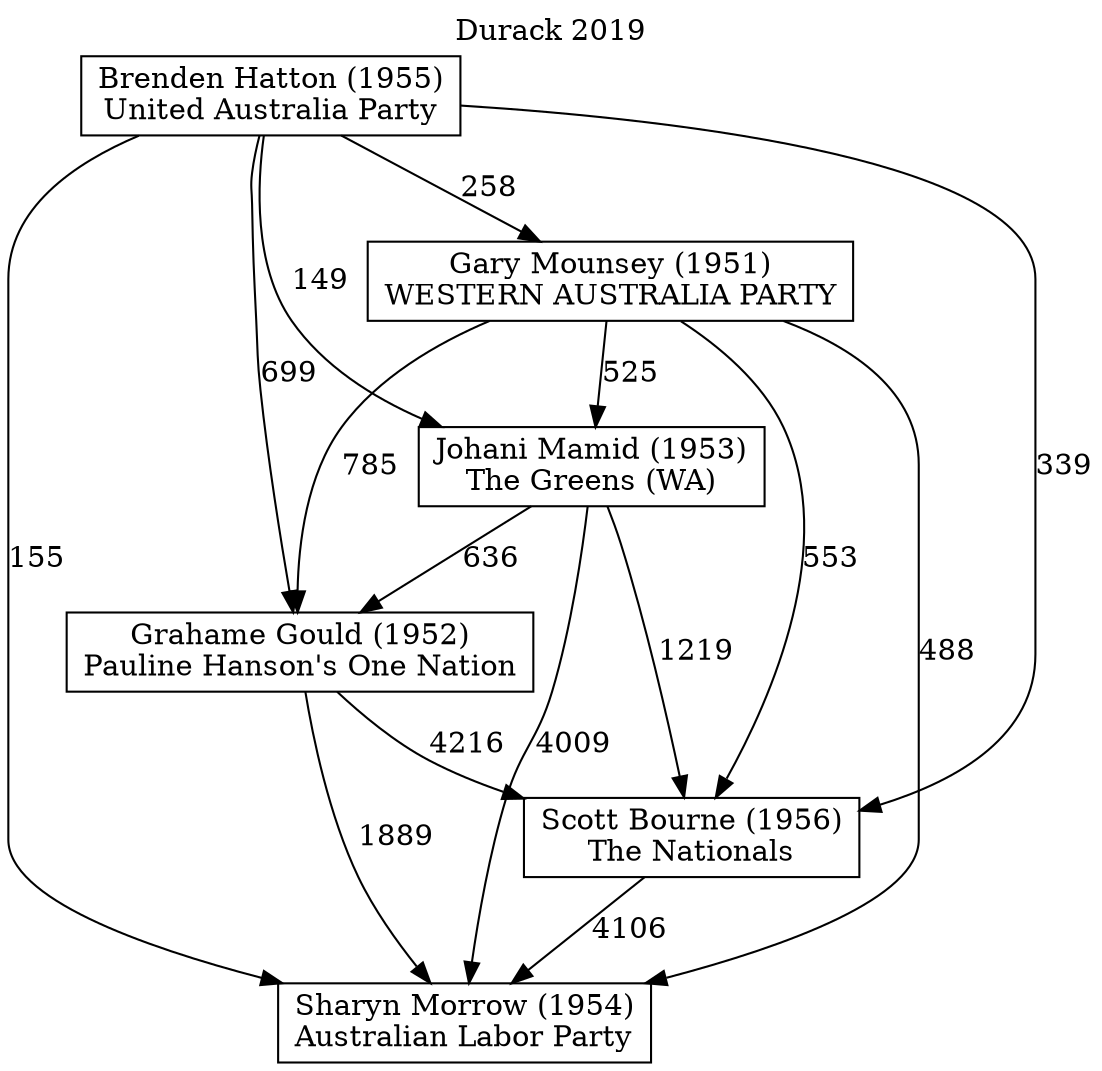 // House preference flow
digraph "Sharyn Morrow (1954)_Durack_2019" {
	graph [label="Durack 2019" labelloc=t mclimit=10]
	node [shape=box]
	"Sharyn Morrow (1954)" [label="Sharyn Morrow (1954)
Australian Labor Party"]
	"Scott Bourne (1956)" [label="Scott Bourne (1956)
The Nationals"]
	"Grahame Gould (1952)" [label="Grahame Gould (1952)
Pauline Hanson's One Nation"]
	"Johani Mamid (1953)" [label="Johani Mamid (1953)
The Greens (WA)"]
	"Gary Mounsey (1951)" [label="Gary Mounsey (1951)
WESTERN AUSTRALIA PARTY"]
	"Brenden Hatton (1955)" [label="Brenden Hatton (1955)
United Australia Party"]
	"Scott Bourne (1956)" -> "Sharyn Morrow (1954)" [label=4106]
	"Grahame Gould (1952)" -> "Scott Bourne (1956)" [label=4216]
	"Johani Mamid (1953)" -> "Grahame Gould (1952)" [label=636]
	"Gary Mounsey (1951)" -> "Johani Mamid (1953)" [label=525]
	"Brenden Hatton (1955)" -> "Gary Mounsey (1951)" [label=258]
	"Grahame Gould (1952)" -> "Sharyn Morrow (1954)" [label=1889]
	"Johani Mamid (1953)" -> "Sharyn Morrow (1954)" [label=4009]
	"Gary Mounsey (1951)" -> "Sharyn Morrow (1954)" [label=488]
	"Brenden Hatton (1955)" -> "Sharyn Morrow (1954)" [label=155]
	"Brenden Hatton (1955)" -> "Johani Mamid (1953)" [label=149]
	"Gary Mounsey (1951)" -> "Grahame Gould (1952)" [label=785]
	"Brenden Hatton (1955)" -> "Grahame Gould (1952)" [label=699]
	"Johani Mamid (1953)" -> "Scott Bourne (1956)" [label=1219]
	"Gary Mounsey (1951)" -> "Scott Bourne (1956)" [label=553]
	"Brenden Hatton (1955)" -> "Scott Bourne (1956)" [label=339]
}
